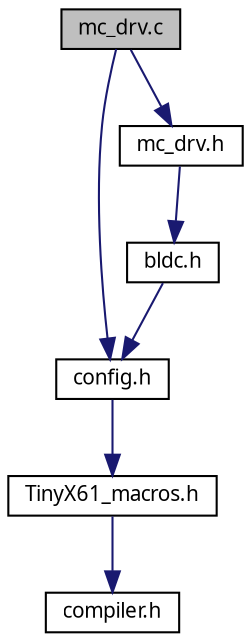 digraph G
{
  edge [fontname="FreeSans.ttf",fontsize=10,labelfontname="FreeSans.ttf",labelfontsize=10];
  node [fontname="FreeSans.ttf",fontsize=10,shape=record];
  Node1 [label="mc_drv.c",height=0.2,width=0.4,color="black", fillcolor="grey75", style="filled" fontcolor="black"];
  Node1 -> Node2 [color="midnightblue",fontsize=10,style="solid",fontname="FreeSans.ttf"];
  Node2 [label="config.h",height=0.2,width=0.4,color="black", fillcolor="white", style="filled",URL="$config_8h.html",tooltip="This file contains the function declarations."];
  Node2 -> Node3 [color="midnightblue",fontsize=10,style="solid",fontname="FreeSans.ttf"];
  Node3 [label="TinyX61_macros.h",height=0.2,width=0.4,color="black", fillcolor="white", style="filled",URL="$TinyX61__macros_8h.html",tooltip="This file contains the function declarations."];
  Node3 -> Node4 [color="midnightblue",fontsize=10,style="solid",fontname="FreeSans.ttf"];
  Node4 [label="compiler.h",height=0.2,width=0.4,color="black", fillcolor="white", style="filled",URL="$Applications_2MC301__Bldc__Sensorless_2compiler_8h.html",tooltip="This file redefines dedicated IAR EWAVR and GNU GCC keywords in order to ensure that..."];
  Node1 -> Node5 [color="midnightblue",fontsize=10,style="solid",fontname="FreeSans.ttf"];
  Node5 [label="mc_drv.h",height=0.2,width=0.4,color="black", fillcolor="white", style="filled",URL="$mc__drv_8h.html",tooltip="This file contains the function declarations."];
  Node5 -> Node6 [color="midnightblue",fontsize=10,style="solid",fontname="FreeSans.ttf"];
  Node6 [label="bldc.h",height=0.2,width=0.4,color="black", fillcolor="white", style="filled",URL="$bldc_8h.html",tooltip="This file contains the function declarations."];
  Node6 -> Node2 [color="midnightblue",fontsize=10,style="solid",fontname="FreeSans.ttf"];
}
